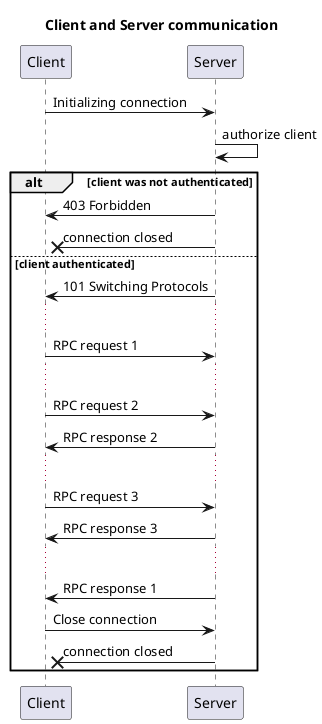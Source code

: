 @startuml

title Client and Server communication


participant Client as client
participant Server as server

client -> server: Initializing connection
server -> server: authorize client

alt client was not authenticated
    server -> client: 403 Forbidden
    server ->x client: connection closed
else client authenticated
    server -> client: 101 Switching Protocols

    ...

    client -> server: RPC request 1
    ...
    client -> server: RPC request 2
    server -> client: RPC response 2
    ...
    client -> server: RPC request 3
    server -> client: RPC response 3
    ...
    server -> client: RPC response 1

    client -> server: Close connection
    server ->x client: connection closed
end

@enduml